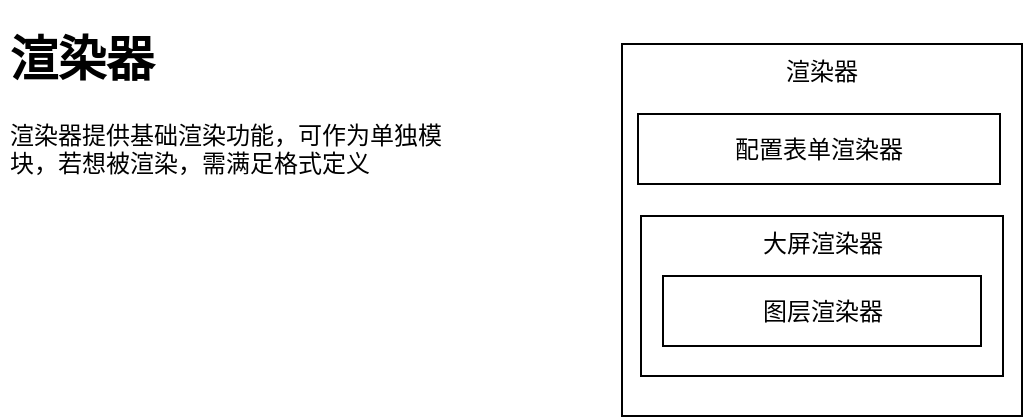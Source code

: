 <mxfile>
    <diagram id="G8auiXpXaOgUYgz5J3JE" name="渲染器">
        <mxGraphModel dx="616" dy="1160" grid="0" gridSize="10" guides="1" tooltips="1" connect="1" arrows="1" fold="1" page="1" pageScale="1" pageWidth="1169" pageHeight="827" math="0" shadow="0">
            <root>
                <mxCell id="0"/>
                <mxCell id="1" parent="0"/>
                <mxCell id="14" value="&lt;h1&gt;渲染器&lt;/h1&gt;&lt;div&gt;渲染器提供基础渲染功能，可作为单独模块，若想被渲染，需满足格式定义&lt;/div&gt;" style="text;html=1;strokeColor=none;fillColor=none;spacing=5;spacingTop=-20;whiteSpace=wrap;overflow=hidden;rounded=0;" vertex="1" parent="1">
                    <mxGeometry width="236" height="120" as="geometry"/>
                </mxCell>
                <mxCell id="15" value="" style="group" vertex="1" connectable="0" parent="1">
                    <mxGeometry x="311" y="12" width="200" height="186" as="geometry"/>
                </mxCell>
                <mxCell id="7" value="渲染器" style="rounded=0;whiteSpace=wrap;html=1;labelPosition=center;verticalLabelPosition=middle;align=center;verticalAlign=top;" parent="15" vertex="1">
                    <mxGeometry width="200" height="186" as="geometry"/>
                </mxCell>
                <mxCell id="8" value="配置表单渲染器" style="rounded=0;whiteSpace=wrap;html=1;" parent="15" vertex="1">
                    <mxGeometry x="8" y="35" width="181" height="35" as="geometry"/>
                </mxCell>
                <mxCell id="11" value="大屏渲染器" style="rounded=0;whiteSpace=wrap;html=1;horizontal=1;labelPosition=center;verticalLabelPosition=middle;align=center;verticalAlign=top;" parent="15" vertex="1">
                    <mxGeometry x="9.5" y="86" width="181" height="80" as="geometry"/>
                </mxCell>
                <mxCell id="13" value="图层渲染器" style="rounded=0;whiteSpace=wrap;html=1;" parent="15" vertex="1">
                    <mxGeometry x="20.5" y="116" width="159" height="35" as="geometry"/>
                </mxCell>
            </root>
        </mxGraphModel>
    </diagram>
</mxfile>